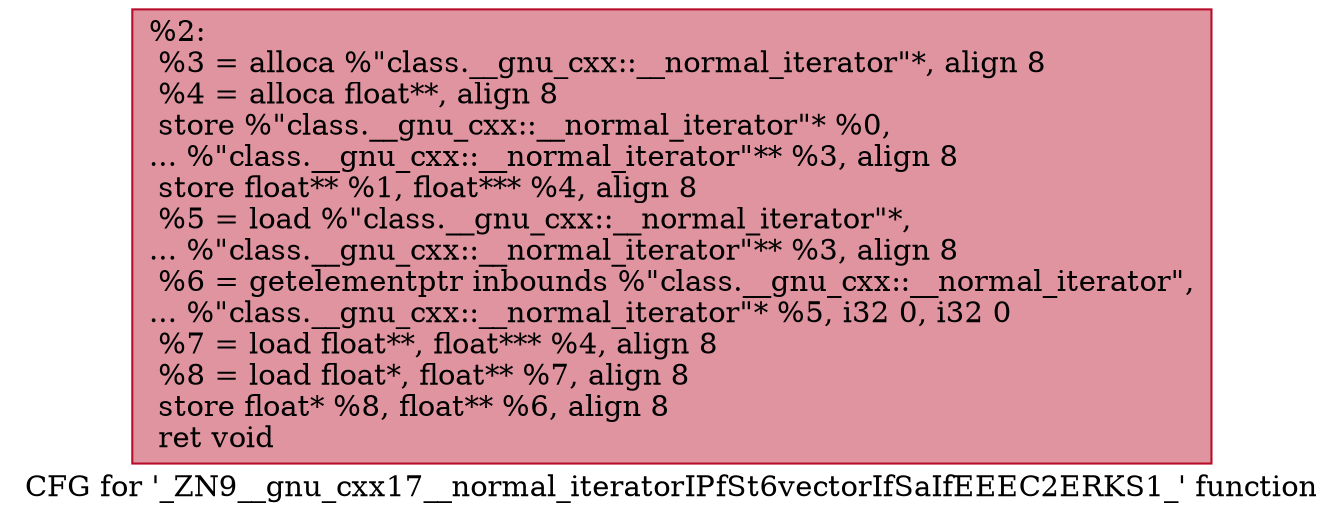 digraph "CFG for '_ZN9__gnu_cxx17__normal_iteratorIPfSt6vectorIfSaIfEEEC2ERKS1_' function" {
	label="CFG for '_ZN9__gnu_cxx17__normal_iteratorIPfSt6vectorIfSaIfEEEC2ERKS1_' function";

	Node0x55c17f0602f0 [shape=record,color="#b70d28ff", style=filled, fillcolor="#b70d2870",label="{%2:\l  %3 = alloca %\"class.__gnu_cxx::__normal_iterator\"*, align 8\l  %4 = alloca float**, align 8\l  store %\"class.__gnu_cxx::__normal_iterator\"* %0,\l... %\"class.__gnu_cxx::__normal_iterator\"** %3, align 8\l  store float** %1, float*** %4, align 8\l  %5 = load %\"class.__gnu_cxx::__normal_iterator\"*,\l... %\"class.__gnu_cxx::__normal_iterator\"** %3, align 8\l  %6 = getelementptr inbounds %\"class.__gnu_cxx::__normal_iterator\",\l... %\"class.__gnu_cxx::__normal_iterator\"* %5, i32 0, i32 0\l  %7 = load float**, float*** %4, align 8\l  %8 = load float*, float** %7, align 8\l  store float* %8, float** %6, align 8\l  ret void\l}"];
}
